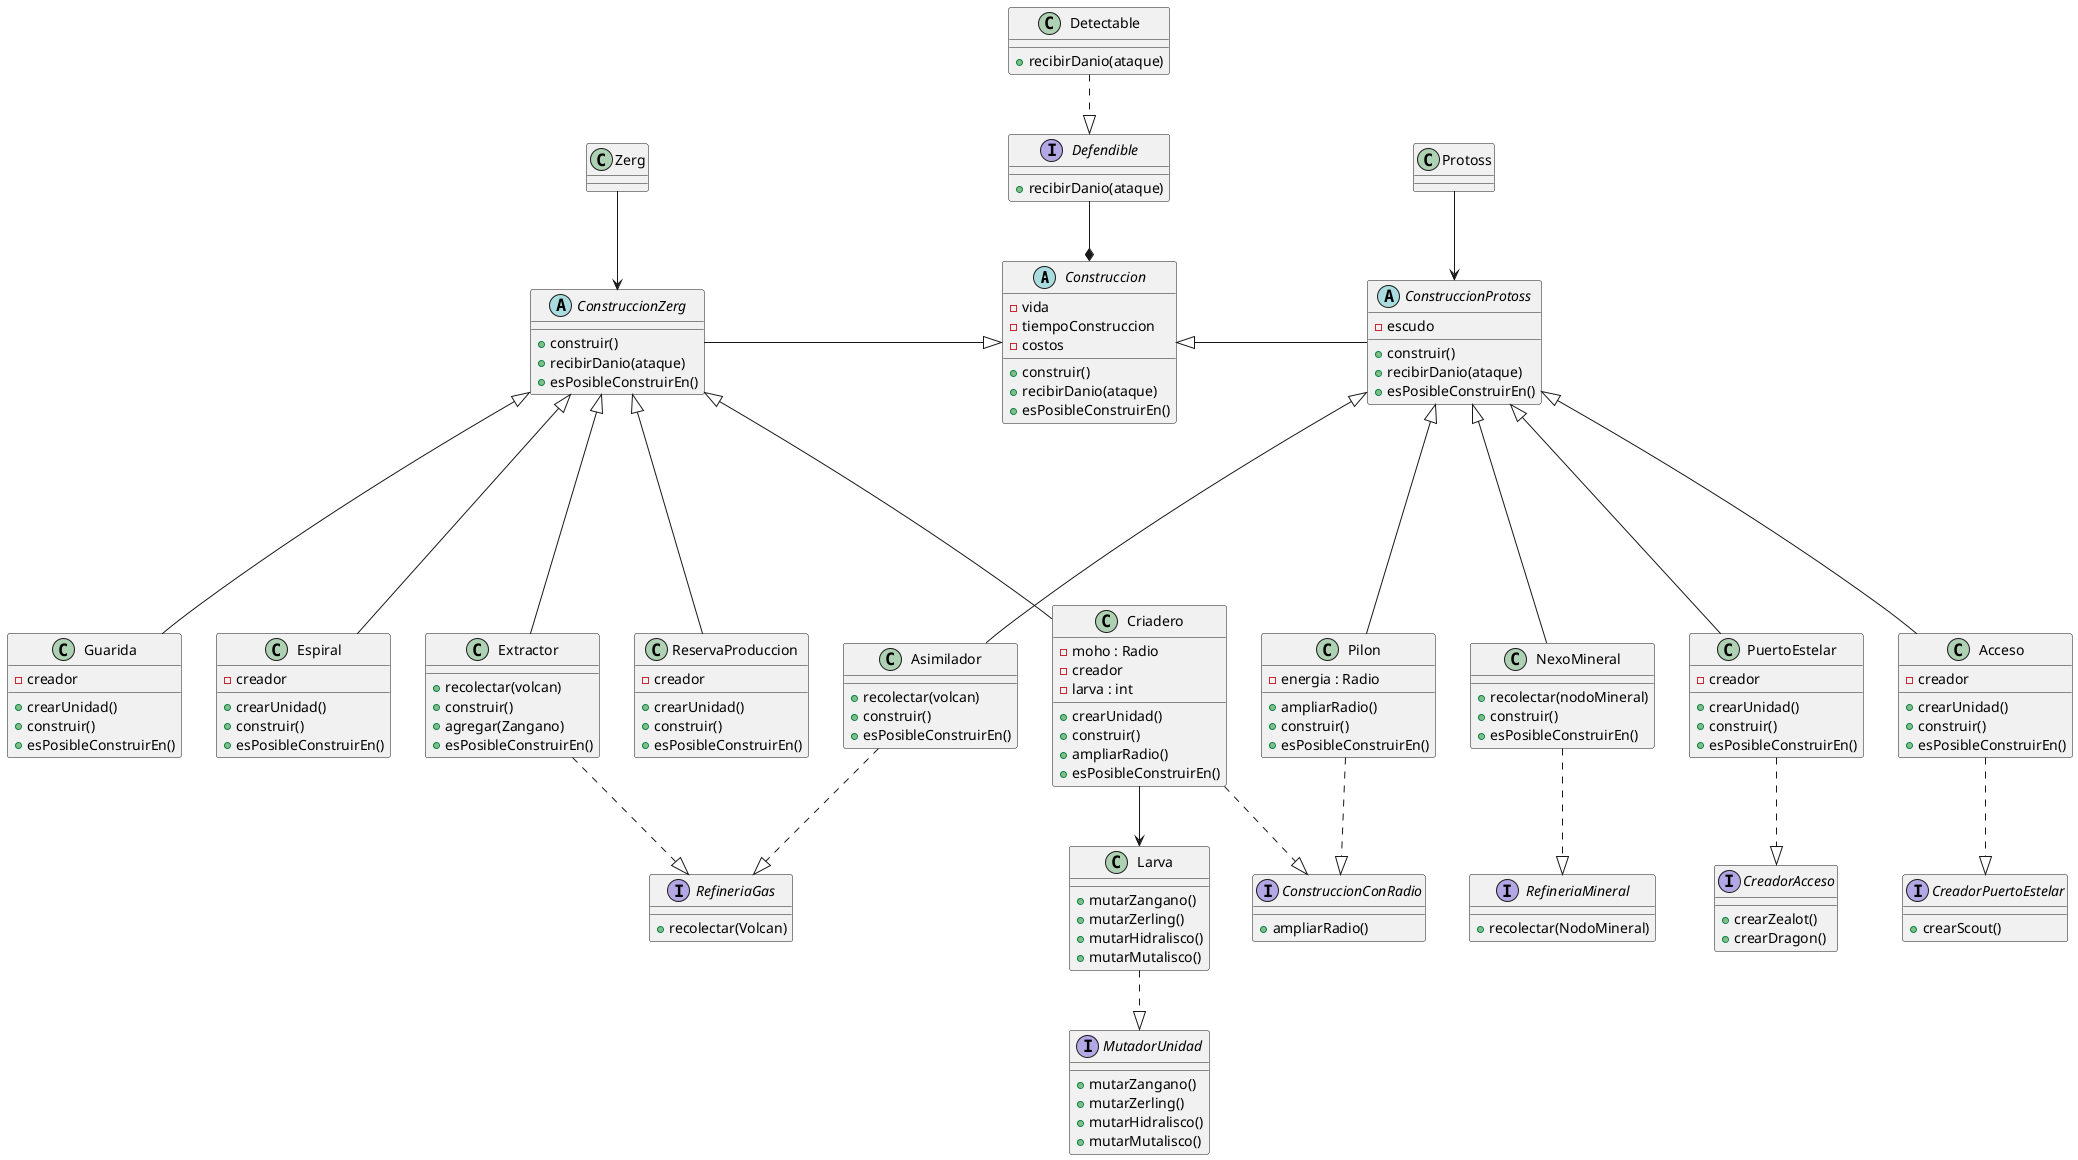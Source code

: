@startuml
'https://plantuml.com/class-diagram

abstract class Construccion {
    - vida
    - tiempoConstruccion
    - costos
    + construir()
    + recibirDanio(ataque)
    + esPosibleConstruirEn()
}

interface Defendible {
    +recibirDanio(ataque)
}
class Detectable {
    +recibirDanio(ataque)
}


abstract class ConstruccionZerg {
    + construir()
    + recibirDanio(ataque)
    + esPosibleConstruirEn()
}

class Criadero {
    - moho : Radio
    - creador
    - larva : int
     +crearUnidad()
     +construir()
     +ampliarRadio()
     +esPosibleConstruirEn()
}

class ReservaProduccion {
    - creador
    +crearUnidad()
    +construir()
    +esPosibleConstruirEn()
}

class Extractor {
    +recolectar(volcan)
    +construir()
    +agregar(Zangano)
    +esPosibleConstruirEn()
}

class Guarida {
    - creador
    +crearUnidad()
    +construir()
    +esPosibleConstruirEn()

}

class Espiral {
    - creador
    +crearUnidad()
    +construir()
    +esPosibleConstruirEn()

}

abstract class ConstruccionProtoss {
    - escudo
    + construir()
    + recibirDanio(ataque)
    + esPosibleConstruirEn()
}

class Asimilador {
    +recolectar(volcan)
    +construir()
    +esPosibleConstruirEn()
}

class NexoMineral {
    +recolectar(nodoMineral)
    +construir()
    +esPosibleConstruirEn()
}

class Pilon {
    - energia : Radio
    +ampliarRadio()
    +construir()
    +esPosibleConstruirEn()
}

class PuertoEstelar {
    - creador
    +crearUnidad()
    +construir()
    +esPosibleConstruirEn()
}

class Acceso {
    - creador
     +crearUnidad()
     +construir()
     +esPosibleConstruirEn()
}

interface ConstruccionConRadio {
    +ampliarRadio()
}

interface RefineriaGas {
    +recolectar(Volcan)
}

interface RefineriaMineral {
    +recolectar(NodoMineral)
}

class Larva {
    +mutarZangano()
    +mutarZerling()
    +mutarHidralisco()
    +mutarMutalisco()
}

interface MutadorUnidad {
    +mutarZangano()
    +mutarZerling()
    +mutarHidralisco()
    +mutarMutalisco()
}

interface CreadorPuertoEstelar {
    +crearScout()
}

interface CreadorAcceso {
    +crearZealot()
    +crearDragon()
}

Detectable ..|> Defendible
Defendible --* Construccion

Zerg --> ConstruccionZerg
Protoss --> ConstruccionProtoss
ConstruccionZerg -|> Construccion
ConstruccionProtoss -left-|> Construccion

ConstruccionZerg <|---- Criadero
ConstruccionZerg <|---- ReservaProduccion
ConstruccionZerg <|---- Extractor
ConstruccionZerg <|---- Guarida
ConstruccionZerg <|---- Espiral

ConstruccionProtoss <|---- NexoMineral
ConstruccionProtoss <|---- Pilon
ConstruccionProtoss <|---- Asimilador
ConstruccionProtoss <|---- Acceso
ConstruccionProtoss <|---- PuertoEstelar

Criadero ..|> ConstruccionConRadio
Pilon ..|> ConstruccionConRadio

NexoMineral ..|> RefineriaMineral
Extractor ..|> RefineriaGas
Asimilador ..|> RefineriaGas

Criadero --> Larva
Larva ..|> MutadorUnidad

Acceso ..|> CreadorPuertoEstelar
PuertoEstelar ..|> CreadorAcceso

@enduml